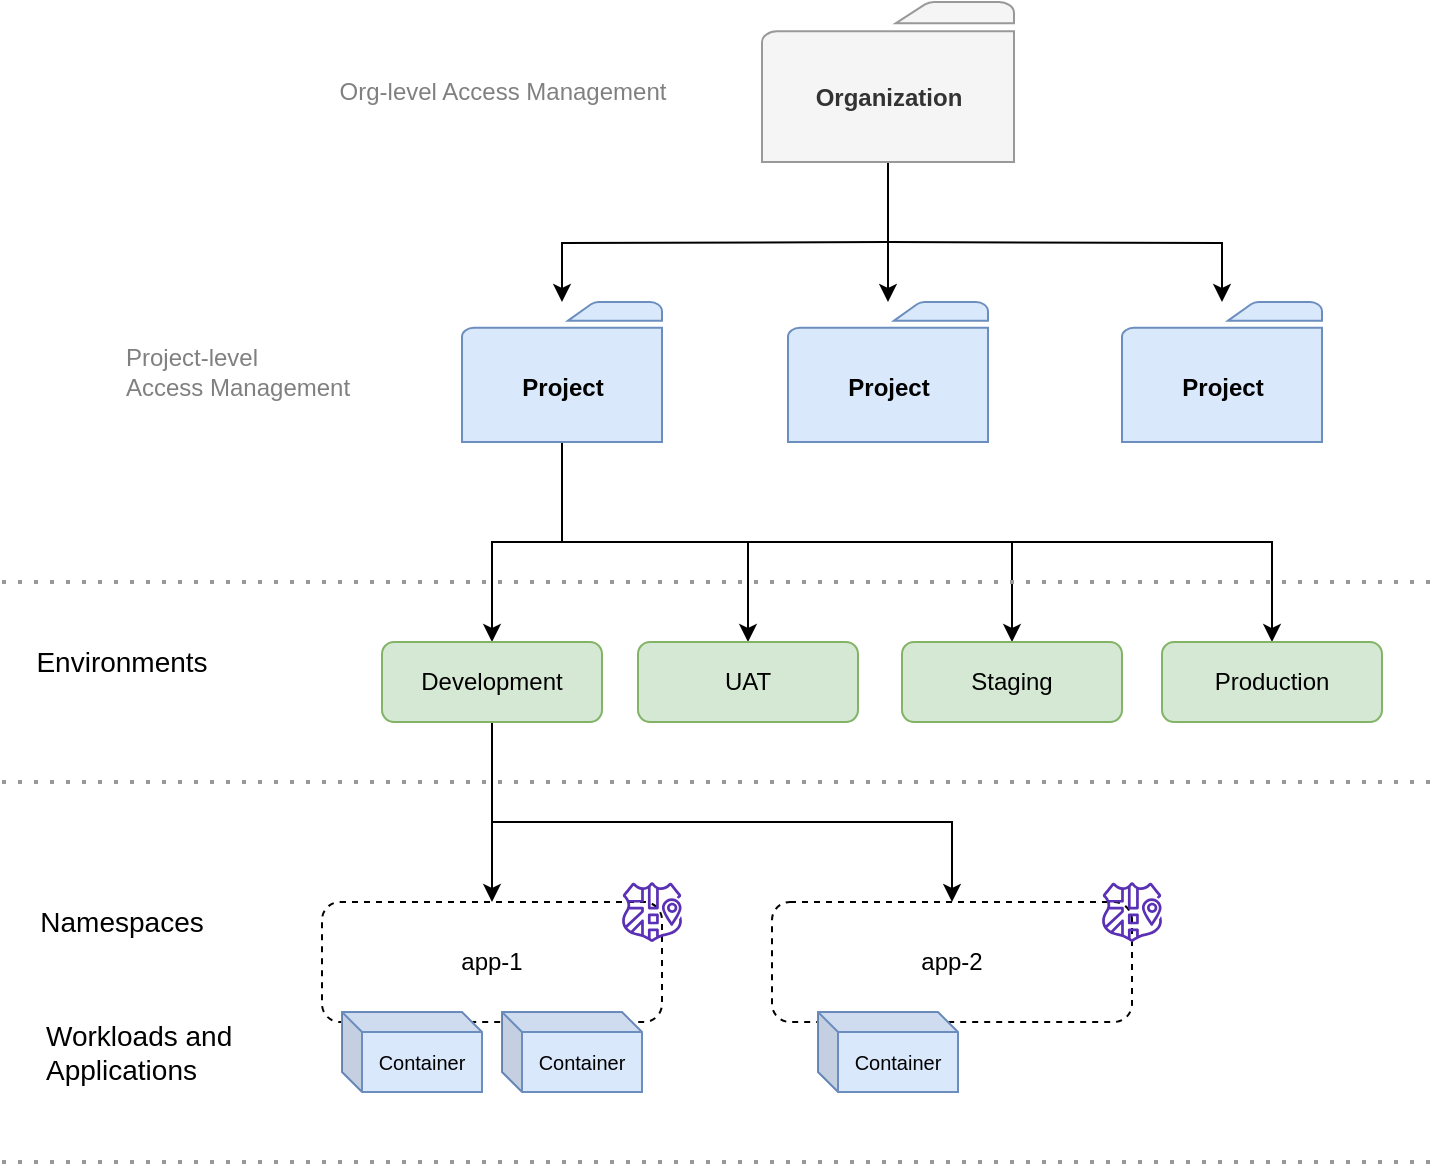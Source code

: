 <mxfile version="12.4.2" type="device" pages="6"><diagram id="BZKP8YXYxIUGzfTRkjEM" name="Resource Hierachies"><mxGraphModel dx="2159" dy="925" grid="1" gridSize="10" guides="1" tooltips="1" connect="1" arrows="1" fold="1" page="1" pageScale="1" pageWidth="827" pageHeight="1169" math="0" shadow="0"><root><mxCell id="0"/><mxCell id="1" parent="0"/><mxCell id="f4Zd_5JS-ovBcfYsnJbd-5" style="edgeStyle=orthogonalEdgeStyle;rounded=0;orthogonalLoop=1;jettySize=auto;html=1;" parent="1" target="f4Zd_5JS-ovBcfYsnJbd-2" edge="1"><mxGeometry relative="1" as="geometry"><mxPoint x="363" y="200" as="sourcePoint"/></mxGeometry></mxCell><mxCell id="f4Zd_5JS-ovBcfYsnJbd-6" style="edgeStyle=orthogonalEdgeStyle;rounded=0;orthogonalLoop=1;jettySize=auto;html=1;" parent="1" source="f4Zd_5JS-ovBcfYsnJbd-1" target="f4Zd_5JS-ovBcfYsnJbd-3" edge="1"><mxGeometry relative="1" as="geometry"/></mxCell><mxCell id="f4Zd_5JS-ovBcfYsnJbd-7" style="edgeStyle=orthogonalEdgeStyle;rounded=0;orthogonalLoop=1;jettySize=auto;html=1;" parent="1" target="f4Zd_5JS-ovBcfYsnJbd-4" edge="1"><mxGeometry relative="1" as="geometry"><mxPoint x="363" y="200" as="sourcePoint"/></mxGeometry></mxCell><mxCell id="f4Zd_5JS-ovBcfYsnJbd-1" value="&lt;b&gt;&lt;br&gt;Organization&lt;/b&gt;" style="pointerEvents=1;shadow=0;dashed=0;html=1;labelPosition=center;verticalLabelPosition=middle;verticalAlign=middle;outlineConnect=0;align=center;shape=mxgraph.office.concepts.folder;fillColor=#f5f5f5;fontColor=#333333;strokeColor=#999999;" parent="1" vertex="1"><mxGeometry x="300" y="80" width="126" height="80" as="geometry"/></mxCell><mxCell id="f4Zd_5JS-ovBcfYsnJbd-12" style="edgeStyle=orthogonalEdgeStyle;rounded=0;orthogonalLoop=1;jettySize=auto;html=1;entryX=0.5;entryY=0;entryDx=0;entryDy=0;" parent="1" source="f4Zd_5JS-ovBcfYsnJbd-2" target="f4Zd_5JS-ovBcfYsnJbd-9" edge="1"><mxGeometry relative="1" as="geometry"/></mxCell><mxCell id="f4Zd_5JS-ovBcfYsnJbd-13" style="edgeStyle=orthogonalEdgeStyle;rounded=0;orthogonalLoop=1;jettySize=auto;html=1;entryX=0.5;entryY=0;entryDx=0;entryDy=0;" parent="1" source="f4Zd_5JS-ovBcfYsnJbd-2" target="f4Zd_5JS-ovBcfYsnJbd-8" edge="1"><mxGeometry relative="1" as="geometry"/></mxCell><mxCell id="f4Zd_5JS-ovBcfYsnJbd-14" style="edgeStyle=orthogonalEdgeStyle;rounded=0;orthogonalLoop=1;jettySize=auto;html=1;entryX=0.5;entryY=0;entryDx=0;entryDy=0;" parent="1" source="f4Zd_5JS-ovBcfYsnJbd-2" target="f4Zd_5JS-ovBcfYsnJbd-11" edge="1"><mxGeometry relative="1" as="geometry"><Array as="points"><mxPoint x="200" y="350"/><mxPoint x="425" y="350"/></Array></mxGeometry></mxCell><mxCell id="f4Zd_5JS-ovBcfYsnJbd-15" style="edgeStyle=orthogonalEdgeStyle;rounded=0;orthogonalLoop=1;jettySize=auto;html=1;entryX=0.5;entryY=0;entryDx=0;entryDy=0;" parent="1" source="f4Zd_5JS-ovBcfYsnJbd-2" target="f4Zd_5JS-ovBcfYsnJbd-10" edge="1"><mxGeometry relative="1" as="geometry"><Array as="points"><mxPoint x="200" y="350"/><mxPoint x="555" y="350"/></Array></mxGeometry></mxCell><mxCell id="f4Zd_5JS-ovBcfYsnJbd-2" value="&lt;b&gt;&lt;br&gt;Project&lt;/b&gt;" style="pointerEvents=1;shadow=0;dashed=0;html=1;labelPosition=center;verticalLabelPosition=middle;verticalAlign=middle;outlineConnect=0;align=center;shape=mxgraph.office.concepts.folder;fillColor=#dae8fc;strokeColor=#6c8ebf;" parent="1" vertex="1"><mxGeometry x="150" y="230" width="100" height="70" as="geometry"/></mxCell><mxCell id="f4Zd_5JS-ovBcfYsnJbd-3" value="&lt;b&gt;&lt;br&gt;Project&lt;/b&gt;" style="pointerEvents=1;shadow=0;dashed=0;html=1;labelPosition=center;verticalLabelPosition=middle;verticalAlign=middle;outlineConnect=0;align=center;shape=mxgraph.office.concepts.folder;fillColor=#dae8fc;strokeColor=#6c8ebf;" parent="1" vertex="1"><mxGeometry x="313" y="230" width="100" height="70" as="geometry"/></mxCell><mxCell id="f4Zd_5JS-ovBcfYsnJbd-4" value="&lt;b&gt;&lt;br&gt;Project&lt;/b&gt;" style="pointerEvents=1;shadow=0;dashed=0;html=1;labelPosition=center;verticalLabelPosition=middle;verticalAlign=middle;outlineConnect=0;align=center;shape=mxgraph.office.concepts.folder;fillColor=#dae8fc;strokeColor=#6c8ebf;" parent="1" vertex="1"><mxGeometry x="480" y="230" width="100" height="70" as="geometry"/></mxCell><mxCell id="f4Zd_5JS-ovBcfYsnJbd-8" value="UAT" style="rounded=1;whiteSpace=wrap;html=1;fillColor=#d5e8d4;strokeColor=#82b366;" parent="1" vertex="1"><mxGeometry x="238" y="400" width="110" height="40" as="geometry"/></mxCell><mxCell id="f4Zd_5JS-ovBcfYsnJbd-18" style="edgeStyle=orthogonalEdgeStyle;rounded=0;orthogonalLoop=1;jettySize=auto;html=1;entryX=0.5;entryY=0;entryDx=0;entryDy=0;" parent="1" source="f4Zd_5JS-ovBcfYsnJbd-9" target="f4Zd_5JS-ovBcfYsnJbd-16" edge="1"><mxGeometry relative="1" as="geometry"/></mxCell><mxCell id="f4Zd_5JS-ovBcfYsnJbd-19" style="edgeStyle=orthogonalEdgeStyle;rounded=0;orthogonalLoop=1;jettySize=auto;html=1;entryX=0.5;entryY=0;entryDx=0;entryDy=0;" parent="1" source="f4Zd_5JS-ovBcfYsnJbd-9" target="f4Zd_5JS-ovBcfYsnJbd-17" edge="1"><mxGeometry relative="1" as="geometry"><Array as="points"><mxPoint x="165" y="490"/><mxPoint x="395" y="490"/></Array></mxGeometry></mxCell><mxCell id="f4Zd_5JS-ovBcfYsnJbd-9" value="Development" style="rounded=1;whiteSpace=wrap;html=1;fillColor=#d5e8d4;strokeColor=#82b366;" parent="1" vertex="1"><mxGeometry x="110" y="400" width="110" height="40" as="geometry"/></mxCell><mxCell id="f4Zd_5JS-ovBcfYsnJbd-10" value="Production" style="rounded=1;whiteSpace=wrap;html=1;fillColor=#d5e8d4;strokeColor=#82b366;" parent="1" vertex="1"><mxGeometry x="500" y="400" width="110" height="40" as="geometry"/></mxCell><mxCell id="f4Zd_5JS-ovBcfYsnJbd-11" value="Staging" style="rounded=1;whiteSpace=wrap;html=1;fillColor=#d5e8d4;strokeColor=#82b366;" parent="1" vertex="1"><mxGeometry x="370" y="400" width="110" height="40" as="geometry"/></mxCell><mxCell id="f4Zd_5JS-ovBcfYsnJbd-16" value="app-1" style="rounded=1;whiteSpace=wrap;html=1;dashed=1;" parent="1" vertex="1"><mxGeometry x="80" y="530" width="170" height="60" as="geometry"/></mxCell><mxCell id="f4Zd_5JS-ovBcfYsnJbd-17" value="app-2" style="rounded=1;whiteSpace=wrap;html=1;dashed=1;" parent="1" vertex="1"><mxGeometry x="305" y="530" width="180" height="60" as="geometry"/></mxCell><mxCell id="f4Zd_5JS-ovBcfYsnJbd-20" value="" style="outlineConnect=0;fontColor=#232F3E;gradientColor=none;fillColor=#5A30B5;strokeColor=none;dashed=0;verticalLabelPosition=bottom;verticalAlign=top;align=center;html=1;fontSize=12;fontStyle=0;aspect=fixed;pointerEvents=1;shape=mxgraph.aws4.namespace;" parent="1" vertex="1"><mxGeometry x="230" y="520" width="30" height="30" as="geometry"/></mxCell><mxCell id="f4Zd_5JS-ovBcfYsnJbd-22" value="" style="outlineConnect=0;fontColor=#232F3E;gradientColor=none;fillColor=#5A30B5;strokeColor=none;dashed=0;verticalLabelPosition=bottom;verticalAlign=top;align=center;html=1;fontSize=12;fontStyle=0;aspect=fixed;pointerEvents=1;shape=mxgraph.aws4.namespace;" parent="1" vertex="1"><mxGeometry x="470" y="520" width="30" height="30" as="geometry"/></mxCell><mxCell id="f4Zd_5JS-ovBcfYsnJbd-23" value="Container" style="shape=cube;whiteSpace=wrap;html=1;boundedLbl=1;backgroundOutline=1;darkOpacity=0.05;darkOpacity2=0.1;fillColor=#dae8fc;strokeColor=#6c8ebf;size=10;fontSize=10;" parent="1" vertex="1"><mxGeometry x="90" y="585" width="70" height="40" as="geometry"/></mxCell><mxCell id="f4Zd_5JS-ovBcfYsnJbd-24" value="Container" style="shape=cube;whiteSpace=wrap;html=1;boundedLbl=1;backgroundOutline=1;darkOpacity=0.05;darkOpacity2=0.1;fillColor=#dae8fc;strokeColor=#6c8ebf;size=10;fontSize=10;" parent="1" vertex="1"><mxGeometry x="170" y="585" width="70" height="40" as="geometry"/></mxCell><mxCell id="f4Zd_5JS-ovBcfYsnJbd-25" value="Container" style="shape=cube;whiteSpace=wrap;html=1;boundedLbl=1;backgroundOutline=1;darkOpacity=0.05;darkOpacity2=0.1;fillColor=#dae8fc;strokeColor=#6c8ebf;size=10;fontSize=10;" parent="1" vertex="1"><mxGeometry x="328" y="585" width="70" height="40" as="geometry"/></mxCell><mxCell id="f4Zd_5JS-ovBcfYsnJbd-27" value="Environments" style="text;html=1;strokeColor=none;fillColor=none;align=center;verticalAlign=middle;whiteSpace=wrap;rounded=0;fontSize=14;" parent="1" vertex="1"><mxGeometry x="-60" y="400" width="80" height="20" as="geometry"/></mxCell><mxCell id="f4Zd_5JS-ovBcfYsnJbd-28" value="" style="endArrow=none;dashed=1;html=1;dashPattern=1 3;strokeWidth=2;fontSize=14;fontColor=#808080;strokeColor=#999999;" parent="1" edge="1"><mxGeometry width="50" height="50" relative="1" as="geometry"><mxPoint x="-80" y="370" as="sourcePoint"/><mxPoint x="640" y="370" as="targetPoint"/></mxGeometry></mxCell><mxCell id="f4Zd_5JS-ovBcfYsnJbd-29" value="" style="endArrow=none;dashed=1;html=1;dashPattern=1 3;strokeWidth=2;fontSize=14;fontColor=#808080;strokeColor=#999999;" parent="1" edge="1"><mxGeometry width="50" height="50" relative="1" as="geometry"><mxPoint x="-80" y="470" as="sourcePoint"/><mxPoint x="640" y="470" as="targetPoint"/></mxGeometry></mxCell><mxCell id="f4Zd_5JS-ovBcfYsnJbd-30" value="" style="endArrow=none;dashed=1;html=1;dashPattern=1 3;strokeWidth=2;fontSize=14;fontColor=#808080;strokeColor=#999999;" parent="1" edge="1"><mxGeometry width="50" height="50" relative="1" as="geometry"><mxPoint x="-80" y="660" as="sourcePoint"/><mxPoint x="640" y="660" as="targetPoint"/></mxGeometry></mxCell><mxCell id="f4Zd_5JS-ovBcfYsnJbd-31" value="Namespaces" style="text;html=1;strokeColor=none;fillColor=none;align=center;verticalAlign=middle;whiteSpace=wrap;rounded=0;fontSize=14;" parent="1" vertex="1"><mxGeometry x="-60" y="530" width="80" height="20" as="geometry"/></mxCell><mxCell id="f4Zd_5JS-ovBcfYsnJbd-32" value="Workloads and Applications" style="text;html=1;strokeColor=none;fillColor=none;align=left;verticalAlign=middle;whiteSpace=wrap;rounded=0;fontSize=14;" parent="1" vertex="1"><mxGeometry x="-60" y="595" width="100" height="20" as="geometry"/></mxCell><mxCell id="f4Zd_5JS-ovBcfYsnJbd-38" value="" style="shape=image;html=1;verticalAlign=top;verticalLabelPosition=bottom;labelBackgroundColor=#ffffff;imageAspect=0;aspect=fixed;image=https://cdn0.iconfinder.com/data/icons/business-management-1-8/256/b-45-128.png;strokeColor=#999999;fillColor=#009900;fontSize=14;fontColor=#808080;" parent="1" vertex="1"><mxGeometry x="-60" y="250" width="30" height="30" as="geometry"/></mxCell><mxCell id="f4Zd_5JS-ovBcfYsnJbd-39" value="Project-level &lt;br&gt;Access Management" style="text;html=1;align=left;verticalAlign=middle;resizable=0;points=[];autosize=1;fontSize=12;fontColor=#808080;" parent="1" vertex="1"><mxGeometry x="-20" y="250" width="130" height="30" as="geometry"/></mxCell><mxCell id="f4Zd_5JS-ovBcfYsnJbd-40" value="" style="shape=image;html=1;verticalAlign=top;verticalLabelPosition=bottom;labelBackgroundColor=#ffffff;imageAspect=0;aspect=fixed;image=https://cdn0.iconfinder.com/data/icons/business-management-1-8/256/b-45-128.png;strokeColor=#999999;fillColor=#009900;fontSize=14;fontColor=#808080;" parent="1" vertex="1"><mxGeometry x="40" y="110" width="30" height="30" as="geometry"/></mxCell><mxCell id="f4Zd_5JS-ovBcfYsnJbd-41" value="Org-level Access Management" style="text;html=1;align=center;verticalAlign=middle;resizable=0;points=[];autosize=1;fontSize=12;fontColor=#808080;" parent="1" vertex="1"><mxGeometry x="80" y="115" width="180" height="20" as="geometry"/></mxCell></root></mxGraphModel></diagram><diagram id="Tp1qDa11YA31We6Izrk8" name="env_1"><mxGraphModel dx="2249" dy="737" grid="1" gridSize="10" guides="1" tooltips="1" connect="1" arrows="1" fold="1" page="1" pageScale="1" pageWidth="827" pageHeight="1169" math="0" shadow="0"><root><mxCell id="4EGCmqWZ3F-3G7DVZZpu-0"/><mxCell id="4EGCmqWZ3F-3G7DVZZpu-1" parent="4EGCmqWZ3F-3G7DVZZpu-0"/><mxCell id="4EGCmqWZ3F-3G7DVZZpu-11" value="" style="rounded=1;whiteSpace=wrap;html=1;arcSize=3;shadow=1;" vertex="1" parent="4EGCmqWZ3F-3G7DVZZpu-1"><mxGeometry x="50" y="230" width="510" height="160" as="geometry"/></mxCell><mxCell id="4EGCmqWZ3F-3G7DVZZpu-7" style="edgeStyle=orthogonalEdgeStyle;rounded=0;orthogonalLoop=1;jettySize=auto;html=1;entryX=0;entryY=0.5;entryDx=0;entryDy=0;" edge="1" parent="4EGCmqWZ3F-3G7DVZZpu-1" source="4EGCmqWZ3F-3G7DVZZpu-2"><mxGeometry relative="1" as="geometry"><mxPoint x="240" y="330" as="targetPoint"/></mxGeometry></mxCell><mxCell id="4EGCmqWZ3F-3G7DVZZpu-2" value="Development&lt;br&gt;Environment" style="rounded=1;whiteSpace=wrap;html=1;fillColor=#dae8fc;strokeColor=#6c8ebf;" vertex="1" parent="4EGCmqWZ3F-3G7DVZZpu-1"><mxGeometry x="80" y="300" width="120" height="60" as="geometry"/></mxCell><mxCell id="4EGCmqWZ3F-3G7DVZZpu-9" style="edgeStyle=orthogonalEdgeStyle;rounded=0;orthogonalLoop=1;jettySize=auto;html=1;" edge="1" parent="4EGCmqWZ3F-3G7DVZZpu-1" source="4EGCmqWZ3F-3G7DVZZpu-4" target="4EGCmqWZ3F-3G7DVZZpu-5"><mxGeometry relative="1" as="geometry"/></mxCell><mxCell id="4EGCmqWZ3F-3G7DVZZpu-4" value="Staging&lt;br&gt;Environment" style="rounded=1;whiteSpace=wrap;html=1;fillColor=#fff2cc;strokeColor=#d6b656;" vertex="1" parent="4EGCmqWZ3F-3G7DVZZpu-1"><mxGeometry x="240" y="300" width="120" height="60" as="geometry"/></mxCell><mxCell id="4EGCmqWZ3F-3G7DVZZpu-5" value="Production&lt;br&gt;Environment" style="rounded=1;whiteSpace=wrap;html=1;fillColor=#d5e8d4;strokeColor=#82b366;" vertex="1" parent="4EGCmqWZ3F-3G7DVZZpu-1"><mxGeometry x="400" y="300" width="120" height="60" as="geometry"/></mxCell><mxCell id="4EGCmqWZ3F-3G7DVZZpu-14" style="edgeStyle=orthogonalEdgeStyle;rounded=0;orthogonalLoop=1;jettySize=auto;html=1;entryX=0;entryY=0.5;entryDx=0;entryDy=0;curved=1;" edge="1" parent="4EGCmqWZ3F-3G7DVZZpu-1" source="4EGCmqWZ3F-3G7DVZZpu-12" target="4EGCmqWZ3F-3G7DVZZpu-2"><mxGeometry relative="1" as="geometry"/></mxCell><mxCell id="4EGCmqWZ3F-3G7DVZZpu-23" value="Webhook Trigger" style="edgeLabel;html=1;align=center;verticalAlign=middle;resizable=0;points=[];" vertex="1" connectable="0" parent="4EGCmqWZ3F-3G7DVZZpu-14"><mxGeometry x="0.333" y="-36" relative="1" as="geometry"><mxPoint x="-33" y="-76" as="offset"/></mxGeometry></mxCell><mxCell id="4EGCmqWZ3F-3G7DVZZpu-15" style="edgeStyle=orthogonalEdgeStyle;rounded=0;orthogonalLoop=1;jettySize=auto;html=1;entryX=0;entryY=0.5;entryDx=0;entryDy=0;curved=1;exitX=0.25;exitY=1;exitDx=0;exitDy=0;" edge="1" parent="4EGCmqWZ3F-3G7DVZZpu-1" source="4EGCmqWZ3F-3G7DVZZpu-12" target="4EGCmqWZ3F-3G7DVZZpu-13"><mxGeometry relative="1" as="geometry"/></mxCell><mxCell id="4EGCmqWZ3F-3G7DVZZpu-18" style="edgeStyle=orthogonalEdgeStyle;curved=1;rounded=0;orthogonalLoop=1;jettySize=auto;html=1;startArrow=classic;startFill=1;endArrow=none;endFill=0;" edge="1" parent="4EGCmqWZ3F-3G7DVZZpu-1" source="4EGCmqWZ3F-3G7DVZZpu-12"><mxGeometry relative="1" as="geometry"><mxPoint x="-290" y="330" as="targetPoint"/></mxGeometry></mxCell><mxCell id="4EGCmqWZ3F-3G7DVZZpu-12" value="Continuous Integration (CI) Pipeline" style="rounded=1;whiteSpace=wrap;html=1;shadow=1;arcSize=5;fontStyle=1;fontSize=14;" vertex="1" parent="4EGCmqWZ3F-3G7DVZZpu-1"><mxGeometry x="-240" y="300" width="170" height="60" as="geometry"/></mxCell><mxCell id="4EGCmqWZ3F-3G7DVZZpu-13" value="Container Registry" style="rounded=1;whiteSpace=wrap;html=1;fillColor=#f5f5f5;strokeColor=#666666;fontColor=#333333;shadow=1;arcSize=6;fontStyle=1;fontSize=13;" vertex="1" parent="4EGCmqWZ3F-3G7DVZZpu-1"><mxGeometry x="-140" y="390" width="100" height="50" as="geometry"/></mxCell><mxCell id="4EGCmqWZ3F-3G7DVZZpu-16" value="&lt;span style=&quot;color: rgb(0, 0, 0); font-family: helvetica; font-size: 14px; font-style: normal; letter-spacing: normal; text-align: center; text-indent: 0px; text-transform: none; word-spacing: 0px; background-color: rgb(248, 249, 250); display: inline; float: none;&quot;&gt;&lt;b style=&quot;font-size: 14px;&quot;&gt;Continuous Delivery/Deployment to Kubernetes via the Platformer Console&lt;/b&gt;&lt;/span&gt;" style="text;whiteSpace=wrap;html=1;fontSize=14;" vertex="1" parent="4EGCmqWZ3F-3G7DVZZpu-1"><mxGeometry x="70" y="240" width="340" height="30" as="geometry"/></mxCell><mxCell id="4EGCmqWZ3F-3G7DVZZpu-19" value="" style="shape=callout;whiteSpace=wrap;html=1;perimeter=calloutPerimeter;rounded=1;shadow=0;position2=0.47;arcSize=13;rotation=-180;dashed=1;" vertex="1" parent="4EGCmqWZ3F-3G7DVZZpu-1"><mxGeometry x="30" y="350" width="150" height="110" as="geometry"/></mxCell><mxCell id="4EGCmqWZ3F-3G7DVZZpu-20" value="&lt;br style=&quot;color: rgb(0 , 0 , 0) ; font-family: &amp;#34;helvetica&amp;#34; ; font-size: 12px ; font-style: normal ; font-weight: 400 ; letter-spacing: normal ; text-align: center ; text-indent: 0px ; text-transform: none ; word-spacing: 0px&quot;&gt;&lt;span style=&quot;color: rgb(0 , 0 , 0) ; font-family: &amp;#34;helvetica&amp;#34; ; font-size: 12px ; font-style: normal ; font-weight: 400 ; letter-spacing: normal ; text-align: center ; text-indent: 0px ; text-transform: none ; word-spacing: 0px ; background-color: rgb(255 , 255 , 255) ; display: inline ; float: none&quot;&gt;Auto-deployed to Development after CI Build.&lt;/span&gt;" style="text;whiteSpace=wrap;html=1;" vertex="1" parent="4EGCmqWZ3F-3G7DVZZpu-1"><mxGeometry x="47.5" y="380" width="115" height="80" as="geometry"/></mxCell><mxCell id="4EGCmqWZ3F-3G7DVZZpu-21" value="" style="shape=callout;whiteSpace=wrap;html=1;perimeter=calloutPerimeter;rounded=1;shadow=0;position2=0.67;arcSize=13;rotation=-180;dashed=1;" vertex="1" parent="4EGCmqWZ3F-3G7DVZZpu-1"><mxGeometry x="330" y="350" width="150" height="110" as="geometry"/></mxCell><mxCell id="4EGCmqWZ3F-3G7DVZZpu-22" value="&lt;br&gt;Apps manually promoted from Staging to Production" style="text;whiteSpace=wrap;html=1;" vertex="1" parent="4EGCmqWZ3F-3G7DVZZpu-1"><mxGeometry x="343.75" y="380" width="122.5" height="30" as="geometry"/></mxCell></root></mxGraphModel></diagram><diagram id="T14dBBCXG0WYjTh7qM15" name="image-collections"><mxGraphModel dx="1422" dy="794" grid="1" gridSize="10" guides="1" tooltips="1" connect="1" arrows="1" fold="1" page="1" pageScale="1" pageWidth="827" pageHeight="1169" math="0" shadow="0"><root><mxCell id="X5I2MGhkOanrn2HzwXcE-0"/><mxCell id="X5I2MGhkOanrn2HzwXcE-1" parent="X5I2MGhkOanrn2HzwXcE-0"/><mxCell id="X5I2MGhkOanrn2HzwXcE-15" style="edgeStyle=orthogonalEdgeStyle;rounded=0;orthogonalLoop=1;jettySize=auto;html=1;curved=1;" edge="1" parent="X5I2MGhkOanrn2HzwXcE-1" source="X5I2MGhkOanrn2HzwXcE-2" target="X5I2MGhkOanrn2HzwXcE-13"><mxGeometry relative="1" as="geometry"/></mxCell><mxCell id="X5I2MGhkOanrn2HzwXcE-16" style="edgeStyle=orthogonalEdgeStyle;curved=1;rounded=0;orthogonalLoop=1;jettySize=auto;html=1;entryX=0;entryY=0.5;entryDx=0;entryDy=0;" edge="1" parent="X5I2MGhkOanrn2HzwXcE-1" source="X5I2MGhkOanrn2HzwXcE-2" target="X5I2MGhkOanrn2HzwXcE-14"><mxGeometry relative="1" as="geometry"/></mxCell><mxCell id="X5I2MGhkOanrn2HzwXcE-2" value="Integrated Container Registry&lt;br&gt;&lt;br&gt;(eg. GCR)" style="rounded=0;whiteSpace=wrap;html=1;fillColor=#d5e8d4;strokeColor=#82b366;" vertex="1" parent="X5I2MGhkOanrn2HzwXcE-1"><mxGeometry x="60" y="325" width="210" height="70" as="geometry"/></mxCell><mxCell id="X5I2MGhkOanrn2HzwXcE-17" style="edgeStyle=orthogonalEdgeStyle;curved=1;rounded=0;orthogonalLoop=1;jettySize=auto;html=1;" edge="1" parent="X5I2MGhkOanrn2HzwXcE-1" source="X5I2MGhkOanrn2HzwXcE-9" target="X5I2MGhkOanrn2HzwXcE-12"><mxGeometry relative="1" as="geometry"/></mxCell><mxCell id="X5I2MGhkOanrn2HzwXcE-9" value="Integrated Container Registry&lt;br&gt;&lt;br&gt;(eg. Docker)" style="rounded=0;whiteSpace=wrap;html=1;fillColor=#d5e8d4;strokeColor=#82b366;" vertex="1" parent="X5I2MGhkOanrn2HzwXcE-1"><mxGeometry x="60" y="190" width="210" height="70" as="geometry"/></mxCell><mxCell id="X5I2MGhkOanrn2HzwXcE-10" value="" style="shape=image;html=1;verticalAlign=top;verticalLabelPosition=bottom;labelBackgroundColor=#ffffff;imageAspect=0;aspect=fixed;image=https://cdn4.iconfinder.com/data/icons/logos-and-brands/512/97_Docker_logo_logos-128.png" vertex="1" parent="X5I2MGhkOanrn2HzwXcE-1"><mxGeometry x="246" y="160" width="60" height="60" as="geometry"/></mxCell><mxCell id="X5I2MGhkOanrn2HzwXcE-11" value="" style="html=1;fillColor=#5184F3;strokeColor=none;verticalAlign=top;labelPosition=center;verticalLabelPosition=bottom;align=center;spacingTop=-6;fontSize=11;fontStyle=1;fontColor=#999999;shape=mxgraph.gcp2.hexIcon;prIcon=container_registry" vertex="1" parent="X5I2MGhkOanrn2HzwXcE-1"><mxGeometry x="240" y="300" width="66" height="58.5" as="geometry"/></mxCell><mxCell id="X5I2MGhkOanrn2HzwXcE-22" style="edgeStyle=orthogonalEdgeStyle;curved=1;rounded=0;orthogonalLoop=1;jettySize=auto;html=1;" edge="1" parent="X5I2MGhkOanrn2HzwXcE-1" source="X5I2MGhkOanrn2HzwXcE-12"><mxGeometry relative="1" as="geometry"><mxPoint x="669" y="225" as="targetPoint"/></mxGeometry></mxCell><mxCell id="X5I2MGhkOanrn2HzwXcE-12" value="Image Collection for Application 1" style="rounded=1;whiteSpace=wrap;html=1;fillColor=#f5f5f5;strokeColor=#666666;fontColor=#333333;" vertex="1" parent="X5I2MGhkOanrn2HzwXcE-1"><mxGeometry x="350" y="195" width="220" height="60" as="geometry"/></mxCell><mxCell id="X5I2MGhkOanrn2HzwXcE-23" style="edgeStyle=orthogonalEdgeStyle;curved=1;rounded=0;orthogonalLoop=1;jettySize=auto;html=1;entryX=0.017;entryY=0.483;entryDx=0;entryDy=0;entryPerimeter=0;" edge="1" parent="X5I2MGhkOanrn2HzwXcE-1" source="X5I2MGhkOanrn2HzwXcE-13" target="X5I2MGhkOanrn2HzwXcE-19"><mxGeometry relative="1" as="geometry"/></mxCell><mxCell id="X5I2MGhkOanrn2HzwXcE-13" value="Image Collection for Application 2" style="rounded=1;whiteSpace=wrap;html=1;fillColor=#f5f5f5;strokeColor=#666666;fontColor=#333333;" vertex="1" parent="X5I2MGhkOanrn2HzwXcE-1"><mxGeometry x="350" y="330" width="220" height="60" as="geometry"/></mxCell><mxCell id="X5I2MGhkOanrn2HzwXcE-24" style="edgeStyle=orthogonalEdgeStyle;curved=1;rounded=0;orthogonalLoop=1;jettySize=auto;html=1;entryX=0;entryY=0;entryDx=0;entryDy=20;entryPerimeter=0;" edge="1" parent="X5I2MGhkOanrn2HzwXcE-1" source="X5I2MGhkOanrn2HzwXcE-14" target="X5I2MGhkOanrn2HzwXcE-20"><mxGeometry relative="1" as="geometry"/></mxCell><mxCell id="X5I2MGhkOanrn2HzwXcE-14" value="Image Collection for Application 3" style="rounded=1;whiteSpace=wrap;html=1;fillColor=#f5f5f5;strokeColor=#666666;fontColor=#333333;" vertex="1" parent="X5I2MGhkOanrn2HzwXcE-1"><mxGeometry x="350" y="410" width="220" height="60" as="geometry"/></mxCell><mxCell id="X5I2MGhkOanrn2HzwXcE-18" value="Application 1" style="shape=cube;whiteSpace=wrap;html=1;boundedLbl=1;backgroundOutline=1;darkOpacity=0.05;darkOpacity2=0.1;fillColor=#dae8fc;strokeColor=#6c8ebf;" vertex="1" parent="X5I2MGhkOanrn2HzwXcE-1"><mxGeometry x="670" y="200" width="120" height="60" as="geometry"/></mxCell><mxCell id="X5I2MGhkOanrn2HzwXcE-19" value="Application 2" style="shape=cube;whiteSpace=wrap;html=1;boundedLbl=1;backgroundOutline=1;darkOpacity=0.05;darkOpacity2=0.1;fillColor=#dae8fc;strokeColor=#6c8ebf;" vertex="1" parent="X5I2MGhkOanrn2HzwXcE-1"><mxGeometry x="670" y="320" width="120" height="60" as="geometry"/></mxCell><mxCell id="X5I2MGhkOanrn2HzwXcE-20" value="Application 3" style="shape=cube;whiteSpace=wrap;html=1;boundedLbl=1;backgroundOutline=1;darkOpacity=0.05;darkOpacity2=0.1;fillColor=#dae8fc;strokeColor=#6c8ebf;" vertex="1" parent="X5I2MGhkOanrn2HzwXcE-1"><mxGeometry x="670" y="430" width="120" height="60" as="geometry"/></mxCell></root></mxGraphModel></diagram><diagram id="MKE69BdmZKahddXGVMQw" name="permissions"><mxGraphModel dx="2182" dy="925" grid="1" gridSize="10" guides="1" tooltips="1" connect="1" arrows="1" fold="1" page="1" pageScale="1" pageWidth="850" pageHeight="1100" math="0" shadow="0"><root><mxCell id="PhGFNnXdVlFtVo18egEO-0"/><mxCell id="PhGFNnXdVlFtVo18egEO-1" parent="PhGFNnXdVlFtVo18egEO-0"/><mxCell id="4x8cH516BHXRW64WKoqX-0" style="edgeStyle=orthogonalEdgeStyle;rounded=0;orthogonalLoop=1;jettySize=auto;html=1;" edge="1" parent="PhGFNnXdVlFtVo18egEO-1" target="4x8cH516BHXRW64WKoqX-8"><mxGeometry relative="1" as="geometry"><mxPoint x="363" y="200" as="sourcePoint"/></mxGeometry></mxCell><mxCell id="4x8cH516BHXRW64WKoqX-1" style="edgeStyle=orthogonalEdgeStyle;rounded=0;orthogonalLoop=1;jettySize=auto;html=1;" edge="1" parent="PhGFNnXdVlFtVo18egEO-1" source="4x8cH516BHXRW64WKoqX-3" target="4x8cH516BHXRW64WKoqX-9"><mxGeometry relative="1" as="geometry"/></mxCell><mxCell id="4x8cH516BHXRW64WKoqX-2" style="edgeStyle=orthogonalEdgeStyle;rounded=0;orthogonalLoop=1;jettySize=auto;html=1;" edge="1" parent="PhGFNnXdVlFtVo18egEO-1" target="4x8cH516BHXRW64WKoqX-10"><mxGeometry relative="1" as="geometry"><mxPoint x="363" y="200" as="sourcePoint"/></mxGeometry></mxCell><mxCell id="4x8cH516BHXRW64WKoqX-3" value="&lt;b&gt;&lt;br&gt;Organization&lt;/b&gt;" style="pointerEvents=1;shadow=0;dashed=0;html=1;labelPosition=center;verticalLabelPosition=middle;verticalAlign=middle;outlineConnect=0;align=center;shape=mxgraph.office.concepts.folder;fillColor=#f5f5f5;fontColor=#333333;strokeColor=#999999;" vertex="1" parent="PhGFNnXdVlFtVo18egEO-1"><mxGeometry x="300" y="80" width="126" height="80" as="geometry"/></mxCell><mxCell id="4x8cH516BHXRW64WKoqX-4" style="edgeStyle=orthogonalEdgeStyle;rounded=0;orthogonalLoop=1;jettySize=auto;html=1;entryX=0.5;entryY=0;entryDx=0;entryDy=0;" edge="1" parent="PhGFNnXdVlFtVo18egEO-1" source="4x8cH516BHXRW64WKoqX-8" target="4x8cH516BHXRW64WKoqX-12"><mxGeometry relative="1" as="geometry"/></mxCell><mxCell id="4x8cH516BHXRW64WKoqX-5" style="edgeStyle=orthogonalEdgeStyle;rounded=0;orthogonalLoop=1;jettySize=auto;html=1;entryX=0.5;entryY=0;entryDx=0;entryDy=0;" edge="1" parent="PhGFNnXdVlFtVo18egEO-1" source="4x8cH516BHXRW64WKoqX-8" target="4x8cH516BHXRW64WKoqX-11"><mxGeometry relative="1" as="geometry"/></mxCell><mxCell id="4x8cH516BHXRW64WKoqX-6" style="edgeStyle=orthogonalEdgeStyle;rounded=0;orthogonalLoop=1;jettySize=auto;html=1;entryX=0.5;entryY=0;entryDx=0;entryDy=0;" edge="1" parent="PhGFNnXdVlFtVo18egEO-1" source="4x8cH516BHXRW64WKoqX-8" target="4x8cH516BHXRW64WKoqX-14"><mxGeometry relative="1" as="geometry"><Array as="points"><mxPoint x="200" y="350"/><mxPoint x="425" y="350"/></Array></mxGeometry></mxCell><mxCell id="4x8cH516BHXRW64WKoqX-7" style="edgeStyle=orthogonalEdgeStyle;rounded=0;orthogonalLoop=1;jettySize=auto;html=1;entryX=0.5;entryY=0;entryDx=0;entryDy=0;" edge="1" parent="PhGFNnXdVlFtVo18egEO-1" source="4x8cH516BHXRW64WKoqX-8" target="4x8cH516BHXRW64WKoqX-13"><mxGeometry relative="1" as="geometry"><Array as="points"><mxPoint x="200" y="350"/><mxPoint x="555" y="350"/></Array></mxGeometry></mxCell><mxCell id="4x8cH516BHXRW64WKoqX-8" value="&lt;b&gt;&lt;br&gt;Project&lt;/b&gt;" style="pointerEvents=1;shadow=0;dashed=0;html=1;labelPosition=center;verticalLabelPosition=middle;verticalAlign=middle;outlineConnect=0;align=center;shape=mxgraph.office.concepts.folder;fillColor=#dae8fc;strokeColor=#6c8ebf;" vertex="1" parent="PhGFNnXdVlFtVo18egEO-1"><mxGeometry x="150" y="230" width="100" height="70" as="geometry"/></mxCell><mxCell id="4x8cH516BHXRW64WKoqX-9" value="&lt;b&gt;&lt;br&gt;Project&lt;/b&gt;" style="pointerEvents=1;shadow=0;dashed=0;html=1;labelPosition=center;verticalLabelPosition=middle;verticalAlign=middle;outlineConnect=0;align=center;shape=mxgraph.office.concepts.folder;fillColor=#dae8fc;strokeColor=#6c8ebf;" vertex="1" parent="PhGFNnXdVlFtVo18egEO-1"><mxGeometry x="313" y="230" width="100" height="70" as="geometry"/></mxCell><mxCell id="4x8cH516BHXRW64WKoqX-10" value="&lt;b&gt;&lt;br&gt;Project&lt;/b&gt;" style="pointerEvents=1;shadow=0;dashed=0;html=1;labelPosition=center;verticalLabelPosition=middle;verticalAlign=middle;outlineConnect=0;align=center;shape=mxgraph.office.concepts.folder;fillColor=#dae8fc;strokeColor=#6c8ebf;" vertex="1" parent="PhGFNnXdVlFtVo18egEO-1"><mxGeometry x="480" y="230" width="100" height="70" as="geometry"/></mxCell><mxCell id="4x8cH516BHXRW64WKoqX-11" value="UAT" style="rounded=1;whiteSpace=wrap;html=1;fillColor=#d5e8d4;strokeColor=#82b366;" vertex="1" parent="PhGFNnXdVlFtVo18egEO-1"><mxGeometry x="238" y="400" width="110" height="40" as="geometry"/></mxCell><mxCell id="4x8cH516BHXRW64WKoqX-12" value="Development" style="rounded=1;whiteSpace=wrap;html=1;fillColor=#d5e8d4;strokeColor=#82b366;" vertex="1" parent="PhGFNnXdVlFtVo18egEO-1"><mxGeometry x="110" y="400" width="110" height="40" as="geometry"/></mxCell><mxCell id="4x8cH516BHXRW64WKoqX-13" value="Production" style="rounded=1;whiteSpace=wrap;html=1;fillColor=#d5e8d4;strokeColor=#82b366;" vertex="1" parent="PhGFNnXdVlFtVo18egEO-1"><mxGeometry x="500" y="400" width="110" height="40" as="geometry"/></mxCell><mxCell id="4x8cH516BHXRW64WKoqX-14" value="Staging" style="rounded=1;whiteSpace=wrap;html=1;fillColor=#d5e8d4;strokeColor=#82b366;" vertex="1" parent="PhGFNnXdVlFtVo18egEO-1"><mxGeometry x="370" y="400" width="110" height="40" as="geometry"/></mxCell><mxCell id="4x8cH516BHXRW64WKoqX-16" value="" style="endArrow=none;dashed=1;html=1;dashPattern=1 3;strokeWidth=2;fontSize=14;fontColor=#808080;strokeColor=#999999;" edge="1" parent="PhGFNnXdVlFtVo18egEO-1"><mxGeometry width="50" height="50" relative="1" as="geometry"><mxPoint x="-80" y="370" as="sourcePoint"/><mxPoint x="640" y="370" as="targetPoint"/></mxGeometry></mxCell><mxCell id="4x8cH516BHXRW64WKoqX-17" value="" style="shape=image;html=1;verticalAlign=top;verticalLabelPosition=bottom;labelBackgroundColor=#ffffff;imageAspect=0;aspect=fixed;image=https://cdn0.iconfinder.com/data/icons/business-management-1-8/256/b-45-128.png;strokeColor=#999999;fillColor=#009900;fontSize=14;fontColor=#808080;" vertex="1" parent="PhGFNnXdVlFtVo18egEO-1"><mxGeometry x="-60" y="250" width="30" height="30" as="geometry"/></mxCell><mxCell id="4x8cH516BHXRW64WKoqX-18" value="Project-level &lt;br&gt;Access Management" style="text;html=1;align=left;verticalAlign=middle;resizable=0;points=[];autosize=1;fontSize=12;fontColor=#808080;" vertex="1" parent="PhGFNnXdVlFtVo18egEO-1"><mxGeometry x="-20" y="250" width="130" height="30" as="geometry"/></mxCell><mxCell id="4x8cH516BHXRW64WKoqX-19" value="" style="shape=image;html=1;verticalAlign=top;verticalLabelPosition=bottom;labelBackgroundColor=#ffffff;imageAspect=0;aspect=fixed;image=https://cdn0.iconfinder.com/data/icons/business-management-1-8/256/b-45-128.png;strokeColor=#999999;fillColor=#009900;fontSize=14;fontColor=#808080;" vertex="1" parent="PhGFNnXdVlFtVo18egEO-1"><mxGeometry x="40" y="110" width="30" height="30" as="geometry"/></mxCell><mxCell id="4x8cH516BHXRW64WKoqX-20" value="Org-level Access Management" style="text;html=1;align=center;verticalAlign=middle;resizable=0;points=[];autosize=1;fontSize=12;fontColor=#808080;" vertex="1" parent="PhGFNnXdVlFtVo18egEO-1"><mxGeometry x="80" y="115" width="180" height="20" as="geometry"/></mxCell><mxCell id="4x8cH516BHXRW64WKoqX-22" value="" style="shape=image;html=1;verticalAlign=top;verticalLabelPosition=bottom;labelBackgroundColor=#ffffff;imageAspect=0;aspect=fixed;image=https://cdn0.iconfinder.com/data/icons/business-management-1-8/256/b-45-128.png;strokeColor=#999999;fillColor=#009900;fontSize=14;fontColor=#808080;" vertex="1" parent="PhGFNnXdVlFtVo18egEO-1"><mxGeometry x="-100" y="405" width="30" height="30" as="geometry"/></mxCell><mxCell id="4x8cH516BHXRW64WKoqX-23" value="Environment-level &lt;br&gt;Access Management" style="text;html=1;align=left;verticalAlign=middle;resizable=0;points=[];autosize=1;fontSize=12;fontColor=#808080;" vertex="1" parent="PhGFNnXdVlFtVo18egEO-1"><mxGeometry x="-60" y="405" width="130" height="30" as="geometry"/></mxCell><mxCell id="4x8cH516BHXRW64WKoqX-25" value="" style="endArrow=none;dashed=1;html=1;dashPattern=1 3;strokeWidth=2;fontSize=14;fontColor=#808080;strokeColor=#999999;" edge="1" parent="PhGFNnXdVlFtVo18egEO-1"><mxGeometry width="50" height="50" relative="1" as="geometry"><mxPoint x="-80" y="180" as="sourcePoint"/><mxPoint x="640" y="180" as="targetPoint"/></mxGeometry></mxCell></root></mxGraphModel></diagram><diagram id="CI850m09kqtaCgRjwekL" name="billing"><mxGraphModel dx="1092" dy="925" grid="1" gridSize="10" guides="1" tooltips="1" connect="1" arrows="1" fold="1" page="1" pageScale="1" pageWidth="850" pageHeight="1100" math="0" shadow="0"><root><mxCell id="9y9_dN5xXQEE6111OlbO-0"/><mxCell id="9y9_dN5xXQEE6111OlbO-1" parent="9y9_dN5xXQEE6111OlbO-0"/><mxCell id="x--MtTriOkJCtzzkcCxI-4" value="&lt;b&gt;&lt;br&gt;Project&lt;/b&gt;" style="pointerEvents=1;shadow=0;dashed=0;html=1;labelPosition=center;verticalLabelPosition=middle;verticalAlign=middle;outlineConnect=0;align=center;shape=mxgraph.office.concepts.folder;fillColor=#dae8fc;strokeColor=#6c8ebf;" vertex="1" parent="9y9_dN5xXQEE6111OlbO-1"><mxGeometry x="68" y="320" width="100" height="70" as="geometry"/></mxCell><mxCell id="x--MtTriOkJCtzzkcCxI-5" value="&lt;b&gt;&lt;br&gt;Project&lt;/b&gt;" style="pointerEvents=1;shadow=0;dashed=0;html=1;labelPosition=center;verticalLabelPosition=middle;verticalAlign=middle;outlineConnect=0;align=center;shape=mxgraph.office.concepts.folder;fillColor=#dae8fc;strokeColor=#6c8ebf;" vertex="1" parent="9y9_dN5xXQEE6111OlbO-1"><mxGeometry x="288" y="320" width="100" height="70" as="geometry"/></mxCell><mxCell id="x--MtTriOkJCtzzkcCxI-6" value="&lt;b&gt;&lt;br&gt;Project&lt;/b&gt;" style="pointerEvents=1;shadow=0;dashed=0;html=1;labelPosition=center;verticalLabelPosition=middle;verticalAlign=middle;outlineConnect=0;align=center;shape=mxgraph.office.concepts.folder;fillColor=#dae8fc;strokeColor=#6c8ebf;" vertex="1" parent="9y9_dN5xXQEE6111OlbO-1"><mxGeometry x="508" y="320" width="100" height="70" as="geometry"/></mxCell><mxCell id="x--MtTriOkJCtzzkcCxI-3" value="&lt;b&gt;&lt;br&gt;Organization&lt;/b&gt;" style="pointerEvents=1;shadow=0;html=1;labelPosition=center;verticalLabelPosition=middle;verticalAlign=middle;outlineConnect=0;align=center;shape=mxgraph.office.concepts.folder;fillColor=#f5f5f5;fontColor=#333333;strokeColor=#999999;" vertex="1" parent="9y9_dN5xXQEE6111OlbO-1"><mxGeometry x="320" y="70" width="126" height="80" as="geometry"/></mxCell><mxCell id="x--MtTriOkJCtzzkcCxI-28" style="edgeStyle=elbowEdgeStyle;rounded=0;orthogonalLoop=1;jettySize=auto;html=1;exitX=0;exitY=0.5;exitDx=0;exitDy=0;dashed=1;endArrow=none;endFill=0;" edge="1" parent="9y9_dN5xXQEE6111OlbO-1" source="x--MtTriOkJCtzzkcCxI-25" target="x--MtTriOkJCtzzkcCxI-3"><mxGeometry relative="1" as="geometry"/></mxCell><mxCell id="x--MtTriOkJCtzzkcCxI-25" value="&lt;b&gt;Support Plans&lt;/b&gt;" style="rounded=1;whiteSpace=wrap;html=1;fillColor=#fff2cc;strokeColor=#d6b656;" vertex="1" parent="9y9_dN5xXQEE6111OlbO-1"><mxGeometry x="640" y="80" width="120" height="60" as="geometry"/></mxCell><mxCell id="x--MtTriOkJCtzzkcCxI-41" style="edgeStyle=orthogonalEdgeStyle;rounded=0;orthogonalLoop=1;jettySize=auto;html=1;exitX=0.5;exitY=1;exitDx=0;exitDy=0;entryX=1;entryY=0.5;entryDx=0;entryDy=0;dashed=1;endArrow=none;endFill=0;startArrow=classic;startFill=1;" edge="1" parent="9y9_dN5xXQEE6111OlbO-1" source="x--MtTriOkJCtzzkcCxI-31" target="x--MtTriOkJCtzzkcCxI-34"><mxGeometry relative="1" as="geometry"/></mxCell><mxCell id="x--MtTriOkJCtzzkcCxI-31" value="&lt;b&gt;Support Plans&lt;/b&gt;" style="rounded=1;whiteSpace=wrap;html=1;fillColor=#fff2cc;strokeColor=#d6b656;" vertex="1" parent="9y9_dN5xXQEE6111OlbO-1"><mxGeometry x="650" y="90" width="120" height="60" as="geometry"/></mxCell><mxCell id="x--MtTriOkJCtzzkcCxI-37" style="edgeStyle=orthogonalEdgeStyle;rounded=0;orthogonalLoop=1;jettySize=auto;html=1;exitX=0.5;exitY=0;exitDx=0;exitDy=0;endArrow=none;endFill=0;" edge="1" parent="9y9_dN5xXQEE6111OlbO-1" source="x--MtTriOkJCtzzkcCxI-34" target="x--MtTriOkJCtzzkcCxI-3"><mxGeometry relative="1" as="geometry"/></mxCell><mxCell id="x--MtTriOkJCtzzkcCxI-40" style="edgeStyle=orthogonalEdgeStyle;rounded=0;orthogonalLoop=1;jettySize=auto;html=1;exitX=0.5;exitY=1;exitDx=0;exitDy=0;dashed=1;endArrow=none;endFill=0;" edge="1" parent="9y9_dN5xXQEE6111OlbO-1" source="x--MtTriOkJCtzzkcCxI-34" target="x--MtTriOkJCtzzkcCxI-6"><mxGeometry relative="1" as="geometry"/></mxCell><mxCell id="x--MtTriOkJCtzzkcCxI-34" value="&lt;b&gt;Billing Account&lt;/b&gt;" style="rounded=1;whiteSpace=wrap;html=1;fillColor=#d5e8d4;strokeColor=#82b366;" vertex="1" parent="9y9_dN5xXQEE6111OlbO-1"><mxGeometry x="498" y="200" width="120" height="60" as="geometry"/></mxCell><mxCell id="x--MtTriOkJCtzzkcCxI-36" style="edgeStyle=orthogonalEdgeStyle;rounded=0;orthogonalLoop=1;jettySize=auto;html=1;exitX=0.5;exitY=0;exitDx=0;exitDy=0;endArrow=none;endFill=0;" edge="1" parent="9y9_dN5xXQEE6111OlbO-1" source="x--MtTriOkJCtzzkcCxI-35" target="x--MtTriOkJCtzzkcCxI-3"><mxGeometry relative="1" as="geometry"/></mxCell><mxCell id="x--MtTriOkJCtzzkcCxI-38" style="edgeStyle=orthogonalEdgeStyle;rounded=0;orthogonalLoop=1;jettySize=auto;html=1;exitX=0.5;exitY=1;exitDx=0;exitDy=0;endArrow=none;endFill=0;dashed=1;" edge="1" parent="9y9_dN5xXQEE6111OlbO-1" source="x--MtTriOkJCtzzkcCxI-35" target="x--MtTriOkJCtzzkcCxI-4"><mxGeometry relative="1" as="geometry"/></mxCell><mxCell id="x--MtTriOkJCtzzkcCxI-39" style="edgeStyle=orthogonalEdgeStyle;rounded=0;orthogonalLoop=1;jettySize=auto;html=1;exitX=0.5;exitY=1;exitDx=0;exitDy=0;dashed=1;endArrow=none;endFill=0;" edge="1" parent="9y9_dN5xXQEE6111OlbO-1" source="x--MtTriOkJCtzzkcCxI-35" target="x--MtTriOkJCtzzkcCxI-5"><mxGeometry relative="1" as="geometry"/></mxCell><mxCell id="x--MtTriOkJCtzzkcCxI-35" value="&lt;b&gt;Billing Account&lt;/b&gt;" style="rounded=1;whiteSpace=wrap;html=1;fillColor=#d5e8d4;strokeColor=#82b366;" vertex="1" parent="9y9_dN5xXQEE6111OlbO-1"><mxGeometry x="160" y="200" width="120" height="60" as="geometry"/></mxCell></root></mxGraphModel></diagram><diagram id="WfUnwic57REhjglX8y4e" name="Page-6"><mxGraphModel dx="1092" dy="925" grid="1" gridSize="10" guides="1" tooltips="1" connect="1" arrows="1" fold="1" page="1" pageScale="1" pageWidth="850" pageHeight="1100" math="0" shadow="0"><root><mxCell id="_0zsx72oiLbfCV0_993R-0"/><mxCell id="_0zsx72oiLbfCV0_993R-1" parent="_0zsx72oiLbfCV0_993R-0"/><mxCell id="_0zsx72oiLbfCV0_993R-2" value="&lt;b&gt;Organization&lt;br&gt;&amp;nbsp;Admin&lt;/b&gt;" style="rounded=1;whiteSpace=wrap;html=1;fillColor=#d5e8d4;strokeColor=#82b366;" vertex="1" parent="_0zsx72oiLbfCV0_993R-1"><mxGeometry x="320" y="120" width="120" height="60" as="geometry"/></mxCell><mxCell id="_0zsx72oiLbfCV0_993R-3" value="&lt;b&gt;Organization&lt;br&gt;&amp;nbsp;Editor&lt;/b&gt;" style="rounded=1;whiteSpace=wrap;html=1;fillColor=#d5e8d4;strokeColor=#82b366;" vertex="1" parent="_0zsx72oiLbfCV0_993R-1"><mxGeometry x="180" y="240" width="120" height="60" as="geometry"/></mxCell><mxCell id="_0zsx72oiLbfCV0_993R-4" value="&lt;b&gt;Organization&lt;br&gt;&amp;nbsp;Viewer&lt;/b&gt;" style="rounded=1;whiteSpace=wrap;html=1;fillColor=#d5e8d4;strokeColor=#82b366;" vertex="1" parent="_0zsx72oiLbfCV0_993R-1"><mxGeometry x="360" y="240" width="120" height="60" as="geometry"/></mxCell><mxCell id="_0zsx72oiLbfCV0_993R-5" value="&lt;b&gt;Organization&lt;br&gt;&amp;nbsp;Member&lt;/b&gt;" style="rounded=1;whiteSpace=wrap;html=1;fillColor=#d5e8d4;strokeColor=#82b366;" vertex="1" parent="_0zsx72oiLbfCV0_993R-1"><mxGeometry x="550" y="240" width="120" height="60" as="geometry"/></mxCell></root></mxGraphModel></diagram></mxfile>